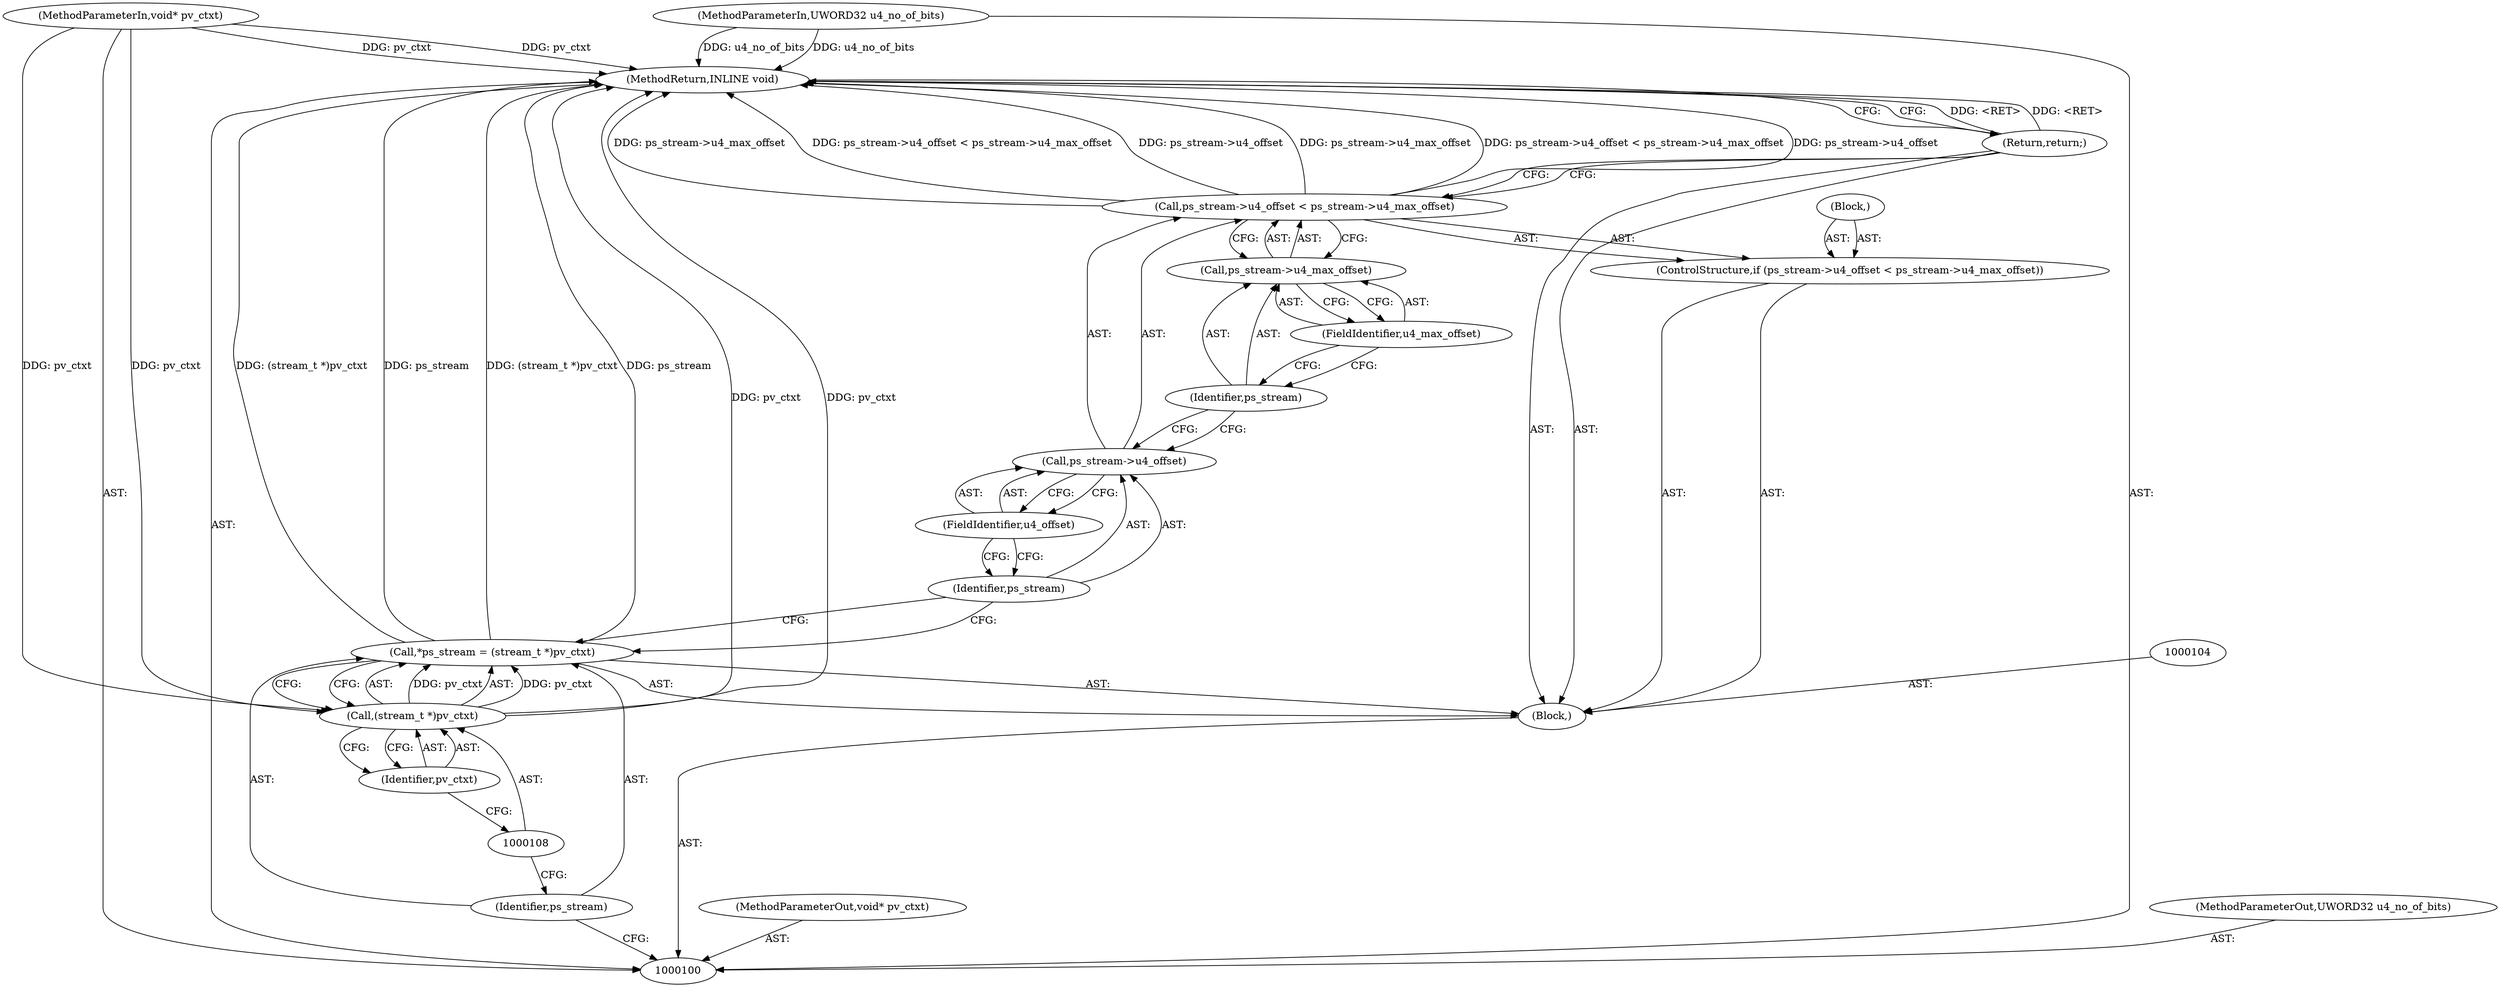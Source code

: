 digraph "0_Android_ffab15eb80630dc799eb410855c93525b75233c3" {
"1000120" [label="(MethodReturn,INLINE void)"];
"1000101" [label="(MethodParameterIn,void* pv_ctxt)"];
"1000147" [label="(MethodParameterOut,void* pv_ctxt)"];
"1000102" [label="(MethodParameterIn,UWORD32 u4_no_of_bits)"];
"1000148" [label="(MethodParameterOut,UWORD32 u4_no_of_bits)"];
"1000119" [label="(Return,return;)"];
"1000103" [label="(Block,)"];
"1000105" [label="(Call,*ps_stream = (stream_t *)pv_ctxt)"];
"1000106" [label="(Identifier,ps_stream)"];
"1000107" [label="(Call,(stream_t *)pv_ctxt)"];
"1000109" [label="(Identifier,pv_ctxt)"];
"1000114" [label="(FieldIdentifier,u4_offset)"];
"1000115" [label="(Call,ps_stream->u4_max_offset)"];
"1000116" [label="(Identifier,ps_stream)"];
"1000110" [label="(ControlStructure,if (ps_stream->u4_offset < ps_stream->u4_max_offset))"];
"1000117" [label="(FieldIdentifier,u4_max_offset)"];
"1000111" [label="(Call,ps_stream->u4_offset < ps_stream->u4_max_offset)"];
"1000112" [label="(Call,ps_stream->u4_offset)"];
"1000113" [label="(Identifier,ps_stream)"];
"1000118" [label="(Block,)"];
"1000120" -> "1000100"  [label="AST: "];
"1000120" -> "1000119"  [label="CFG: "];
"1000105" -> "1000120"  [label="DDG: (stream_t *)pv_ctxt"];
"1000105" -> "1000120"  [label="DDG: ps_stream"];
"1000111" -> "1000120"  [label="DDG: ps_stream->u4_max_offset"];
"1000111" -> "1000120"  [label="DDG: ps_stream->u4_offset < ps_stream->u4_max_offset"];
"1000111" -> "1000120"  [label="DDG: ps_stream->u4_offset"];
"1000101" -> "1000120"  [label="DDG: pv_ctxt"];
"1000102" -> "1000120"  [label="DDG: u4_no_of_bits"];
"1000107" -> "1000120"  [label="DDG: pv_ctxt"];
"1000119" -> "1000120"  [label="DDG: <RET>"];
"1000101" -> "1000100"  [label="AST: "];
"1000101" -> "1000120"  [label="DDG: pv_ctxt"];
"1000101" -> "1000107"  [label="DDG: pv_ctxt"];
"1000147" -> "1000100"  [label="AST: "];
"1000102" -> "1000100"  [label="AST: "];
"1000102" -> "1000120"  [label="DDG: u4_no_of_bits"];
"1000148" -> "1000100"  [label="AST: "];
"1000119" -> "1000103"  [label="AST: "];
"1000119" -> "1000111"  [label="CFG: "];
"1000120" -> "1000119"  [label="CFG: "];
"1000119" -> "1000120"  [label="DDG: <RET>"];
"1000103" -> "1000100"  [label="AST: "];
"1000104" -> "1000103"  [label="AST: "];
"1000105" -> "1000103"  [label="AST: "];
"1000110" -> "1000103"  [label="AST: "];
"1000119" -> "1000103"  [label="AST: "];
"1000105" -> "1000103"  [label="AST: "];
"1000105" -> "1000107"  [label="CFG: "];
"1000106" -> "1000105"  [label="AST: "];
"1000107" -> "1000105"  [label="AST: "];
"1000113" -> "1000105"  [label="CFG: "];
"1000105" -> "1000120"  [label="DDG: (stream_t *)pv_ctxt"];
"1000105" -> "1000120"  [label="DDG: ps_stream"];
"1000107" -> "1000105"  [label="DDG: pv_ctxt"];
"1000106" -> "1000105"  [label="AST: "];
"1000106" -> "1000100"  [label="CFG: "];
"1000108" -> "1000106"  [label="CFG: "];
"1000107" -> "1000105"  [label="AST: "];
"1000107" -> "1000109"  [label="CFG: "];
"1000108" -> "1000107"  [label="AST: "];
"1000109" -> "1000107"  [label="AST: "];
"1000105" -> "1000107"  [label="CFG: "];
"1000107" -> "1000120"  [label="DDG: pv_ctxt"];
"1000107" -> "1000105"  [label="DDG: pv_ctxt"];
"1000101" -> "1000107"  [label="DDG: pv_ctxt"];
"1000109" -> "1000107"  [label="AST: "];
"1000109" -> "1000108"  [label="CFG: "];
"1000107" -> "1000109"  [label="CFG: "];
"1000114" -> "1000112"  [label="AST: "];
"1000114" -> "1000113"  [label="CFG: "];
"1000112" -> "1000114"  [label="CFG: "];
"1000115" -> "1000111"  [label="AST: "];
"1000115" -> "1000117"  [label="CFG: "];
"1000116" -> "1000115"  [label="AST: "];
"1000117" -> "1000115"  [label="AST: "];
"1000111" -> "1000115"  [label="CFG: "];
"1000116" -> "1000115"  [label="AST: "];
"1000116" -> "1000112"  [label="CFG: "];
"1000117" -> "1000116"  [label="CFG: "];
"1000110" -> "1000103"  [label="AST: "];
"1000111" -> "1000110"  [label="AST: "];
"1000118" -> "1000110"  [label="AST: "];
"1000117" -> "1000115"  [label="AST: "];
"1000117" -> "1000116"  [label="CFG: "];
"1000115" -> "1000117"  [label="CFG: "];
"1000111" -> "1000110"  [label="AST: "];
"1000111" -> "1000115"  [label="CFG: "];
"1000112" -> "1000111"  [label="AST: "];
"1000115" -> "1000111"  [label="AST: "];
"1000119" -> "1000111"  [label="CFG: "];
"1000111" -> "1000120"  [label="DDG: ps_stream->u4_max_offset"];
"1000111" -> "1000120"  [label="DDG: ps_stream->u4_offset < ps_stream->u4_max_offset"];
"1000111" -> "1000120"  [label="DDG: ps_stream->u4_offset"];
"1000112" -> "1000111"  [label="AST: "];
"1000112" -> "1000114"  [label="CFG: "];
"1000113" -> "1000112"  [label="AST: "];
"1000114" -> "1000112"  [label="AST: "];
"1000116" -> "1000112"  [label="CFG: "];
"1000113" -> "1000112"  [label="AST: "];
"1000113" -> "1000105"  [label="CFG: "];
"1000114" -> "1000113"  [label="CFG: "];
"1000118" -> "1000110"  [label="AST: "];
}
